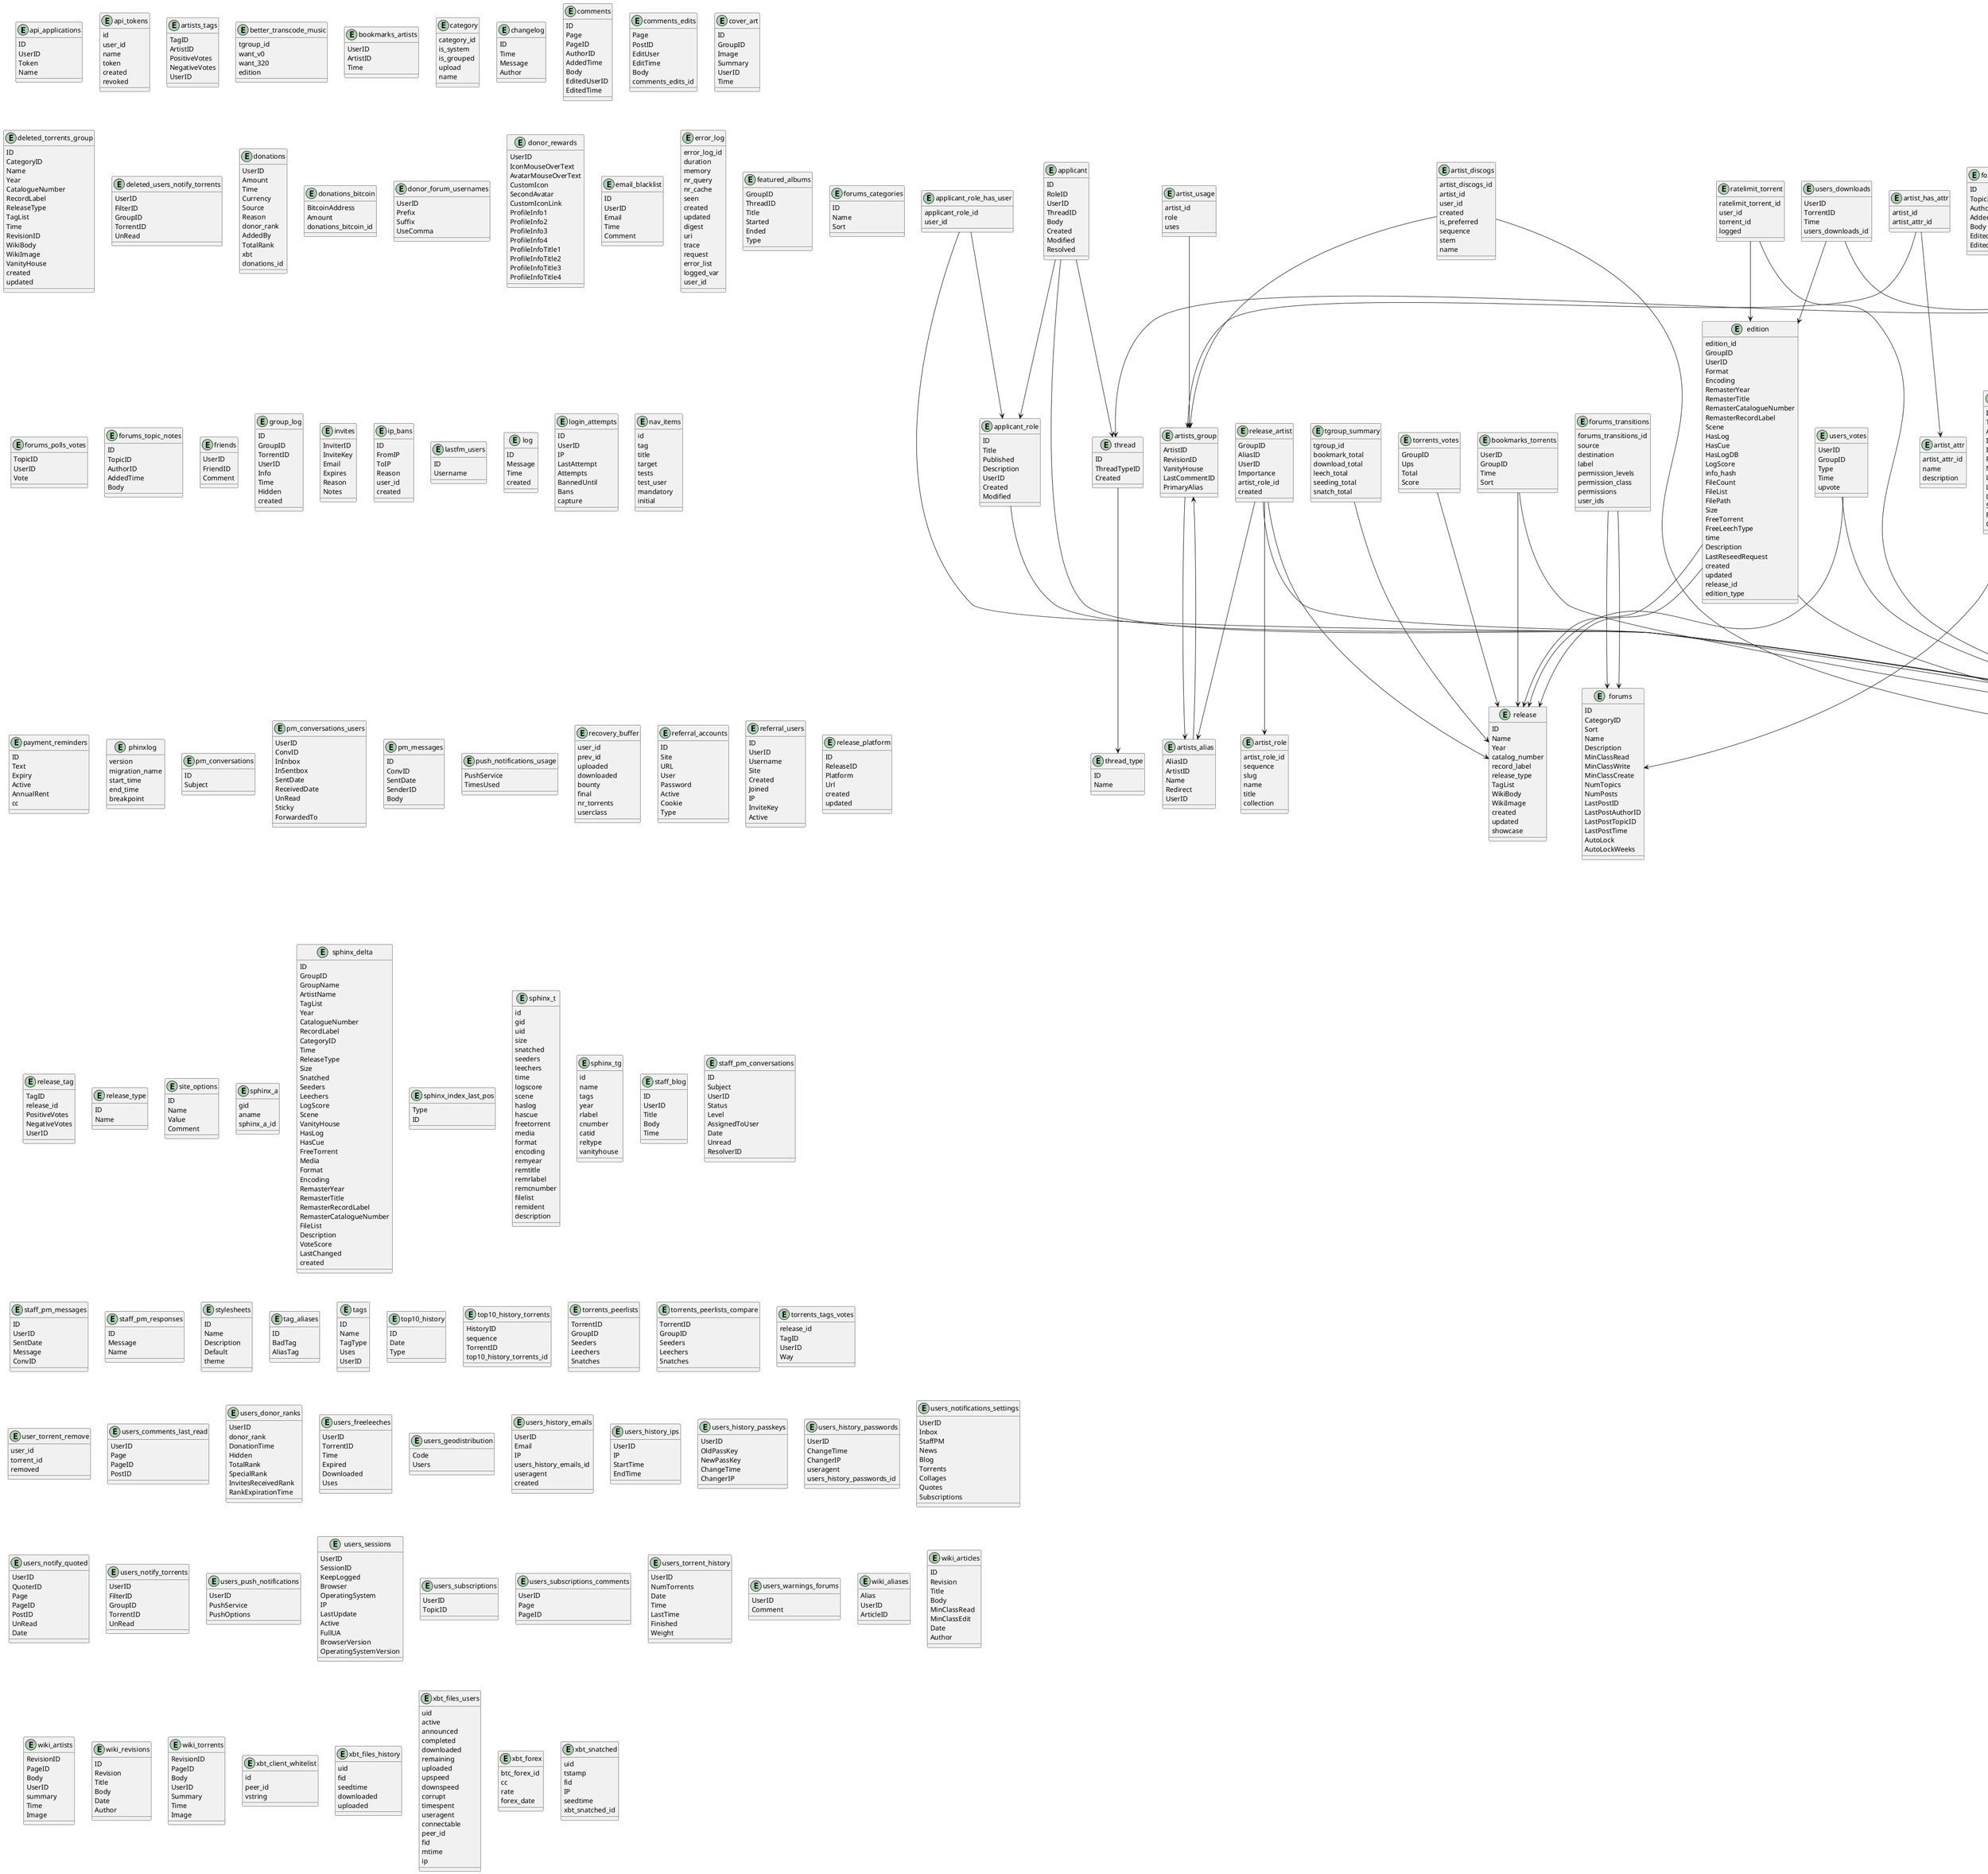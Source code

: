 @startuml
' Auto-generated from GraphML (ER diagram)
entity "api_applications" as api_applications {
  ID
  UserID
  Token
  Name
}
entity "api_tokens" as api_tokens {
  id
  user_id
  name
  token
  created
  revoked
}
entity "applicant" as applicant {
  ID
  RoleID
  UserID
  ThreadID
  Body
  Created
  Modified
  Resolved
}
entity "applicant_role" as applicant_role {
  ID
  Title
  Published
  Description
  UserID
  Created
  Modified
}
entity "applicant_role_has_user" as applicant_role_has_user {
  applicant_role_id
  user_id
}
entity "artist_attr" as artist_attr {
  artist_attr_id
  name
  description
}
entity "artist_discogs" as artist_discogs {
  artist_discogs_id
  artist_id
  user_id
  created
  is_preferred
  sequence
  stem
  name
}
entity "artist_has_attr" as artist_has_attr {
  artist_id
  artist_attr_id
}
entity "artist_role" as artist_role {
  artist_role_id
  sequence
  slug
  name
  title
  collection
}
entity "artist_usage" as artist_usage {
  artist_id
  role
  uses
}
entity "artists_alias" as artists_alias {
  AliasID
  ArtistID
  Name
  Redirect
  UserID
}
entity "artists_group" as artists_group {
  ArtistID
  RevisionID
  VanityHouse
  LastCommentID
  PrimaryAlias
}
entity "artists_similar" as artists_similar {
  ArtistID
  SimilarID
}
entity "artists_similar_scores" as artists_similar_scores {
  SimilarID
  Score
}
entity "artists_similar_votes" as artists_similar_votes {
  SimilarID
  UserID
  Way
}
entity "artists_tags" as artists_tags {
  TagID
  ArtistID
  PositiveVotes
  NegativeVotes
  UserID
}
entity "better_transcode_music" as better_transcode_music {
  tgroup_id
  want_v0
  want_320
  edition
}
entity "blog" as blog {
  ID
  UserID
  Title
  Body
  Time
  ThreadID
  Important
}
entity "bookmarks_artists" as bookmarks_artists {
  UserID
  ArtistID
  Time
}
entity "bookmarks_torrents" as bookmarks_torrents {
  UserID
  GroupID
  Time
  Sort
}
entity "category" as category {
  category_id
  is_system
  is_grouped
  upload
  name
}
entity "changelog" as changelog {
  ID
  Time
  Message
  Author
}
entity "comments" as comments {
  ID
  Page
  PageID
  AuthorID
  AddedTime
  Body
  EditedUserID
  EditedTime
}
entity "comments_edits" as comments_edits {
  Page
  PostID
  EditUser
  EditTime
  Body
  comments_edits_id
}
entity "contest" as contest {
  contest_id
  contest_type_id
  name
  banner
  date_begin
  date_end
  display
  max_tracked
  description
}
entity "contest_leaderboard" as contest_leaderboard {
  contest_id
  user_id
  entry_count
  last_entry_id
}
entity "contest_type" as contest_type {
  contest_type_id
  name
}
entity "cover_art" as cover_art {
  ID
  GroupID
  Image
  Summary
  UserID
  Time
}
entity "deleted_torrents_group" as deleted_torrents_group {
  ID
  CategoryID
  Name
  Year
  CatalogueNumber
  RecordLabel
  ReleaseType
  TagList
  Time
  RevisionID
  WikiBody
  WikiImage
  VanityHouse
  created
  updated
}
entity "deleted_users_notify_torrents" as deleted_users_notify_torrents {
  UserID
  FilterID
  GroupID
  TorrentID
  UnRead
}
entity "donations" as donations {
  UserID
  Amount
  Time
  Currency
  Source
  Reason
  donor_rank
  AddedBy
  TotalRank
  xbt
  donations_id
}
entity "donations_bitcoin" as donations_bitcoin {
  BitcoinAddress
  Amount
  donations_bitcoin_id
}
entity "donor_forum_usernames" as donor_forum_usernames {
  UserID
  Prefix
  Suffix
  UseComma
}
entity "donor_rewards" as donor_rewards {
  UserID
  IconMouseOverText
  AvatarMouseOverText
  CustomIcon
  SecondAvatar
  CustomIconLink
  ProfileInfo1
  ProfileInfo2
  ProfileInfo3
  ProfileInfo4
  ProfileInfoTitle1
  ProfileInfoTitle2
  ProfileInfoTitle3
  ProfileInfoTitle4
}
entity "dupe_groups" as dupe_groups {
  ID
  Comments
}
entity "edition" as edition {
  edition_id
  GroupID
  UserID
  Format
  Encoding
  RemasterYear
  RemasterTitle
  RemasterCatalogueNumber
  RemasterRecordLabel
  Scene
  HasLog
  HasCue
  HasLogDB
  LogScore
  info_hash
  FileCount
  FileList
  FilePath
  Size
  FreeTorrent
  FreeLeechType
  time
  Description
  LastReseedRequest
  created
  updated
  release_id
  edition_type
}
entity "email_blacklist" as email_blacklist {
  ID
  UserID
  Email
  Time
  Comment
}
entity "error_log" as error_log {
  error_log_id
  duration
  memory
  nr_query
  nr_cache
  seen
  created
  updated
  digest
  uri
  trace
  request
  error_list
  logged_var
  user_id
}
entity "featured_albums" as featured_albums {
  GroupID
  ThreadID
  Title
  Started
  Ended
  Type
}
entity "forums" as forums {
  ID
  CategoryID
  Sort
  Name
  Description
  MinClassRead
  MinClassWrite
  MinClassCreate
  NumTopics
  NumPosts
  LastPostID
  LastPostAuthorID
  LastPostTopicID
  LastPostTime
  AutoLock
  AutoLockWeeks
}
entity "forums_categories" as forums_categories {
  ID
  Name
  Sort
}
entity "forums_last_read_topics" as forums_last_read_topics {
  UserID
  TopicID
  PostID
}
entity "forums_polls" as forums_polls {
  TopicID
  Question
  Answers
  Featured
  Closed
}
entity "forums_polls_votes" as forums_polls_votes {
  TopicID
  UserID
  Vote
}
entity "forums_posts" as forums_posts {
  ID
  TopicID
  AuthorID
  AddedTime
  Body
  EditedUserID
  EditedTime
}
entity "forums_topic_notes" as forums_topic_notes {
  ID
  TopicID
  AuthorID
  AddedTime
  Body
}
entity "forums_topics" as forums_topics {
  ID
  Title
  AuthorID
  IsLocked
  IsSticky
  ForumID
  NumPosts
  LastPostID
  LastPostTime
  LastPostAuthorID
  StickyPostID
  Ranking
  CreatedTime
}
entity "forums_transitions" as forums_transitions {
  forums_transitions_id
  source
  destination
  label
  permission_levels
  permission_class
  permissions
  user_ids
}
entity "friends" as friends {
  UserID
  FriendID
  Comment
}
entity "group_log" as group_log {
  ID
  GroupID
  TorrentID
  UserID
  Info
  Time
  Hidden
  created
}
entity "invite_source" as invite_source {
  invite_source_id
  name
}
entity "invite_source_pending" as invite_source_pending {
  invite_source_id
  invite_key
}
entity "inviter_has_invite_source" as inviter_has_invite_source {
  user_id
  invite_source_id
}
entity "invites" as invites {
  InviterID
  InviteKey
  Email
  Expires
  Reason
  Notes
}
entity "ip_bans" as ip_bans {
  ID
  FromIP
  ToIP
  Reason
  user_id
  created
}
entity "lastfm_users" as lastfm_users {
  ID
  Username
}
entity "locked_accounts" as locked_accounts {
  UserID
  Type
}
entity "log" as log {
  ID
  Message
  Time
  created
}
entity "login_attempts" as login_attempts {
  ID
  UserID
  IP
  LastAttempt
  Attempts
  BannedUntil
  Bans
  capture
}
entity "nav_items" as nav_items {
  id
  tag
  title
  target
  tests
  test_user
  mandatory
  initial
}
entity "news" as news {
  ID
  UserID
  Title
  Body
  Time
}
entity "payment_reminders" as payment_reminders {
  ID
  Text
  Expiry
  Active
  AnnualRent
  cc
}
entity "periodic_task" as periodic_task {
  periodic_task_id
  name
  classname
  description
  period
  is_enabled
  is_sane
  is_debug
  run_now
}
entity "periodic_task_history" as periodic_task_history {
  periodic_task_history_id
  periodic_task_id
  launch_time
  status
  num_errors
  num_items
  duration_ms
}
entity "periodic_task_history_event" as periodic_task_history_event {
  periodic_task_history_event_id
  periodic_task_history_id
  severity
  event_time
  event
  reference
}
entity "permission_rate_limit" as permission_rate_limit {
  permission_id
  overshoot
  factor
}
entity "permissions" as permissions {
  ID
  Level
  Name
  Values
  DisplayStaff
  PermittedForums
  Secondary
  StaffGroup
  badge
}
entity "phinxlog" as phinxlog {
  version
  migration_name
  start_time
  end_time
  breakpoint
}
entity "pm_conversations" as pm_conversations {
  ID
  Subject
}
entity "pm_conversations_users" as pm_conversations_users {
  UserID
  ConvID
  InInbox
  InSentbox
  SentDate
  ReceivedDate
  UnRead
  Sticky
  ForwardedTo
}
entity "pm_messages" as pm_messages {
  ID
  ConvID
  SentDate
  SenderID
  Body
}
entity "push_notifications_usage" as push_notifications_usage {
  PushService
  TimesUsed
}
entity "ratelimit_torrent" as ratelimit_torrent {
  ratelimit_torrent_id
  user_id
  torrent_id
  logged
}
entity "recovery_buffer" as recovery_buffer {
  user_id
  prev_id
  uploaded
  downloaded
  bounty
  final
  nr_torrents
  userclass
}
entity "referral_accounts" as referral_accounts {
  ID
  Site
  URL
  User
  Password
  Active
  Cookie
  Type
}
entity "referral_users" as referral_users {
  ID
  UserID
  Username
  Site
  Created
  Joined
  IP
  InviteKey
  Active
}
entity "release" as release {
  ID
  Name
  Year
  catalog_number
  record_label
  release_type
  TagList
  WikiBody
  WikiImage
  created
  updated
  showcase
}
entity "release_artist" as release_artist {
  GroupID
  AliasID
  UserID
  Importance
  artist_role_id
  created
}
entity "release_platform" as release_platform {
  ID
  ReleaseID
  Platform
  Url
  created
  updated
}
entity "release_tag" as release_tag {
  TagID
  release_id
  PositiveVotes
  NegativeVotes
  UserID
}
entity "release_type" as release_type {
  ID
  Name
}
entity "site_options" as site_options {
  ID
  Name
  Value
  Comment
}
entity "sphinx_a" as sphinx_a {
  gid
  aname
  sphinx_a_id
}
entity "sphinx_delta" as sphinx_delta {
  ID
  GroupID
  GroupName
  ArtistName
  TagList
  Year
  CatalogueNumber
  RecordLabel
  CategoryID
  Time
  ReleaseType
  Size
  Snatched
  Seeders
  Leechers
  LogScore
  Scene
  VanityHouse
  HasLog
  HasCue
  FreeTorrent
  Media
  Format
  Encoding
  RemasterYear
  RemasterTitle
  RemasterRecordLabel
  RemasterCatalogueNumber
  FileList
  Description
  VoteScore
  LastChanged
  created
}
entity "sphinx_index_last_pos" as sphinx_index_last_pos {
  Type
  ID
}
entity "sphinx_t" as sphinx_t {
  id
  gid
  uid
  size
  snatched
  seeders
  leechers
  time
  logscore
  scene
  haslog
  hascue
  freetorrent
  media
  format
  encoding
  remyear
  remtitle
  remrlabel
  remcnumber
  filelist
  remident
  description
}
entity "sphinx_tg" as sphinx_tg {
  id
  name
  tags
  year
  rlabel
  cnumber
  catid
  reltype
  vanityhouse
}
entity "staff_blog" as staff_blog {
  ID
  UserID
  Title
  Body
  Time
}
entity "staff_blog_visits" as staff_blog_visits {
  UserID
  Time
}
entity "staff_groups" as staff_groups {
  ID
  Sort
  Name
}
entity "staff_pm_conversations" as staff_pm_conversations {
  ID
  Subject
  UserID
  Status
  Level
  AssignedToUser
  Date
  Unread
  ResolverID
}
entity "staff_pm_messages" as staff_pm_messages {
  ID
  UserID
  SentDate
  Message
  ConvID
}
entity "staff_pm_responses" as staff_pm_responses {
  ID
  Message
  Name
}
entity "stylesheets" as stylesheets {
  ID
  Name
  Description
  Default
  theme
}
entity "tag_aliases" as tag_aliases {
  ID
  BadTag
  AliasTag
}
entity "tags" as tags {
  ID
  Name
  TagType
  Uses
  UserID
}
entity "tgroup_summary" as tgroup_summary {
  tgroup_id
  bookmark_total
  download_total
  leech_total
  seeding_total
  snatch_total
}
entity "thread" as thread {
  ID
  ThreadTypeID
  Created
}
entity "thread_note" as thread_note {
  ID
  ThreadID
  Created
  UserID
  Body
  Visibility
}
entity "thread_type" as thread_type {
  ID
  Name
}
entity "top10_history" as top10_history {
  ID
  Date
  Type
}
entity "top10_history_torrents" as top10_history_torrents {
  HistoryID
  sequence
  TorrentID
  top10_history_torrents_id
}
entity "torrents_peerlists" as torrents_peerlists {
  TorrentID
  GroupID
  Seeders
  Leechers
  Snatches
}
entity "torrents_peerlists_compare" as torrents_peerlists_compare {
  TorrentID
  GroupID
  Seeders
  Leechers
  Snatches
}
entity "torrents_tags_votes" as torrents_tags_votes {
  release_id
  TagID
  UserID
  Way
}
entity "torrents_votes" as torrents_votes {
  GroupID
  Ups
  Total
  Score
}
entity "user_attr" as user_attr {
  ID
  Name
  Description
}
entity "user_flt" as user_flt {
  user_id
  tokens
}
entity "user_has_attr" as user_has_attr {
  UserID
  UserAttrID
}
entity "user_has_invite_source" as user_has_invite_source {
  user_id
  invite_source_id
}
entity "user_has_ordinal" as user_has_ordinal {
  user_ordinal_id
  user_id
  value
}
entity "user_last_access" as user_last_access {
  user_id
  last_access
}
entity "user_last_access_delta" as user_last_access_delta {
  user_last_access_delta_id
  user_id
  last_access
}
entity "user_ordinal" as user_ordinal {
  user_ordinal_id
  default_value
  name
  description
}
entity "user_read_blog" as user_read_blog {
  user_id
  blog_id
}
entity "user_read_forum" as user_read_forum {
  user_id
  last_read
}
entity "user_read_news" as user_read_news {
  user_id
  news_id
}
entity "user_seedbox" as user_seedbox {
  user_seedbox_id
  user_id
  name
  ipaddr
  useragent
}
entity "user_summary" as user_summary {
  user_id
  artist_added_total
  collage_total
  collage_contrib
  download_total
  download_unique
  fl_token_total
  forum_post_total
  forum_thread_total
  invited_total
  leech_total
  perfect_flac_total
  perfecter_flac_total
  request_bounty_total
  request_bounty_size
  request_created_total
  request_created_size
  request_vote_total
  request_vote_size
  seeding_total
  snatch_total
  snatch_unique
  unique_group_total
  upload_total
  seedtime_hour
}
entity "user_torrent_remove" as user_torrent_remove {
  user_id
  torrent_id
  removed
}
entity "users_comments_last_read" as users_comments_last_read {
  UserID
  Page
  PageID
  PostID
}
entity "users_donor_ranks" as users_donor_ranks {
  UserID
  donor_rank
  DonationTime
  Hidden
  TotalRank
  SpecialRank
  InvitesReceivedRank
  RankExpirationTime
}
entity "users_downloads" as users_downloads {
  UserID
  TorrentID
  Time
  users_downloads_id
}
entity "users_dupes" as users_dupes {
  GroupID
  UserID
}
entity "users_freeleeches" as users_freeleeches {
  UserID
  TorrentID
  Time
  Expired
  Downloaded
  Uses
}
entity "users_geodistribution" as users_geodistribution {
  Code
  Users
}
entity "users_history_emails" as users_history_emails {
  UserID
  Email
  IP
  users_history_emails_id
  useragent
  created
}
entity "users_history_ips" as users_history_ips {
  UserID
  IP
  StartTime
  EndTime
}
entity "users_history_passkeys" as users_history_passkeys {
  UserID
  OldPassKey
  NewPassKey
  ChangeTime
  ChangerIP
}
entity "users_history_passwords" as users_history_passwords {
  UserID
  ChangeTime
  ChangerIP
  useragent
  users_history_passwords_id
}
entity "users_info" as users_info {
  UserID
  AdminComment
  SiteOptions
  TorrentGrouping
  RatioWatchEnds
  RatioWatchDownload
  RatioWatchTimes
  BanDate
  BanReason
  RestrictedForums
  PermittedForums
  NavItems
}
entity "users_leech_stats" as users_leech_stats {
  UserID
  Uploaded
  Downloaded
}
entity "users_levels" as users_levels {
  UserID
  PermissionID
}
entity "users_main" as users_main {
  ID
  Username
  Email
  PassHash
  IP
  title
  Enabled
  Paranoia
  Visible
  Invites
  PermissionID
  CustomPermissions
  can_leech
  torrent_pass
  RequiredRatio
  ipcc
  created
  updated
  auth_key
  avatar
  collage_total
  inviter_user_id
  profile_info
  profile_title
  slogan
  stylesheet_id
  stylesheet_url
  nav_list
}
entity "users_notifications_settings" as users_notifications_settings {
  UserID
  Inbox
  StaffPM
  News
  Blog
  Torrents
  Collages
  Quotes
  Subscriptions
}
entity "users_notify_filters" as users_notify_filters {
  ID
  UserID
  Label
  Artists
  RecordLabels
  Users
  Tags
  NotTags
  Categories
  Formats
  Encodings
  Media
  FromYear
  ToYear
  ExcludeVA
  NewGroupsOnly
  ReleaseTypes
}
entity "users_notify_quoted" as users_notify_quoted {
  UserID
  QuoterID
  Page
  PageID
  PostID
  UnRead
  Date
}
entity "users_notify_torrents" as users_notify_torrents {
  UserID
  FilterID
  GroupID
  TorrentID
  UnRead
}
entity "users_push_notifications" as users_push_notifications {
  UserID
  PushService
  PushOptions
}
entity "users_sessions" as users_sessions {
  UserID
  SessionID
  KeepLogged
  Browser
  OperatingSystem
  IP
  LastUpdate
  Active
  FullUA
  BrowserVersion
  OperatingSystemVersion
}
entity "users_stats_daily" as users_stats_daily {
  UserID
  Time
  Uploaded
  Downloaded
  BonusPoints
  Torrents
  PerfectFLACs
}
entity "users_stats_monthly" as users_stats_monthly {
  UserID
  Time
  Uploaded
  Downloaded
  BonusPoints
  Torrents
  PerfectFLACs
}
entity "users_stats_yearly" as users_stats_yearly {
  UserID
  Time
  Uploaded
  Downloaded
  BonusPoints
  Torrents
  PerfectFLACs
}
entity "users_subscriptions" as users_subscriptions {
  UserID
  TopicID
}
entity "users_subscriptions_comments" as users_subscriptions_comments {
  UserID
  Page
  PageID
}
entity "users_torrent_history" as users_torrent_history {
  UserID
  NumTorrents
  Date
  Time
  LastTime
  Finished
  Weight
}
entity "users_votes" as users_votes {
  UserID
  GroupID
  Type
  Time
  upvote
}
entity "users_warnings_forums" as users_warnings_forums {
  UserID
  Comment
}
entity "wiki_aliases" as wiki_aliases {
  Alias
  UserID
  ArticleID
}
entity "wiki_articles" as wiki_articles {
  ID
  Revision
  Title
  Body
  MinClassRead
  MinClassEdit
  Date
  Author
}
entity "wiki_artists" as wiki_artists {
  RevisionID
  PageID
  Body
  UserID
  summary
  Time
  Image
}
entity "wiki_revisions" as wiki_revisions {
  ID
  Revision
  Title
  Body
  Date
  Author
}
entity "wiki_torrents" as wiki_torrents {
  RevisionID
  PageID
  Body
  UserID
  Summary
  Time
  Image
}
entity "xbt_client_whitelist" as xbt_client_whitelist {
  id
  peer_id
  vstring
}
entity "xbt_files_history" as xbt_files_history {
  uid
  fid
  seedtime
  downloaded
  uploaded
}
entity "xbt_files_users" as xbt_files_users {
  uid
  active
  announced
  completed
  downloaded
  remaining
  uploaded
  upspeed
  downspeed
  corrupt
  timespent
  useragent
  connectable
  peer_id
  fid
  mtime
  ip
}
entity "xbt_forex" as xbt_forex {
  btc_forex_id
  cc
  rate
  forex_date
}
entity "xbt_snatched" as xbt_snatched {
  uid
  tstamp
  fid
  IP
  seedtime
  xbt_snatched_id
}
applicant --> thread
applicant --> users_main
applicant --> applicant_role
applicant_role --> users_main
applicant_role_has_user --> applicant_role
applicant_role_has_user --> users_main
artist_discogs --> artists_group
artist_discogs --> users_main
artist_has_attr --> artists_group
artist_has_attr --> artist_attr
artist_usage --> artists_group
artists_alias --> artists_group
artists_group --> artists_alias
artists_similar --> artists_similar_scores
artists_similar_votes --> artists_similar_scores
bookmarks_torrents --> users_main
bookmarks_torrents --> release
contest --> contest_type
contest_leaderboard --> contest
edition --> users_main
edition --> release
edition --> release
forums_last_read_topics --> forums_posts
forums_last_read_topics --> forums_topics
forums_last_read_topics --> users_main
forums_polls --> forums_topics
forums_posts --> forums_topics
forums_topics --> users_main
forums_topics --> forums
forums_topics --> users_main
forums_topics --> forums_posts
forums_transitions --> forums
forums_transitions --> forums
invite_source_pending --> invite_source
inviter_has_invite_source --> users_main
inviter_has_invite_source --> invite_source
locked_accounts --> users_main
periodic_task_history --> periodic_task
periodic_task_history_event --> periodic_task_history
permission_rate_limit --> permissions
permissions --> staff_groups
ratelimit_torrent --> users_main
ratelimit_torrent --> edition
release_artist --> artist_role
release_artist --> artists_alias
release_artist --> users_main
release_artist --> release
staff_blog_visits --> users_main
tgroup_summary --> release
thread --> thread_type
thread_note --> users_main
thread_note --> thread
torrents_votes --> release
user_flt --> users_main
user_has_attr --> user_attr
user_has_attr --> users_main
user_has_invite_source --> users_main
user_has_invite_source --> invite_source
user_has_ordinal --> user_ordinal
user_has_ordinal --> users_main
user_last_access --> users_main
user_last_access_delta --> users_main
user_read_blog --> users_main
user_read_blog --> blog
user_read_forum --> users_main
user_read_news --> users_main
user_read_news --> news
user_seedbox --> users_main
user_summary --> users_main
users_downloads --> edition
users_downloads --> users_main
users_dupes --> dupe_groups
users_dupes --> users_main
users_info --> users_main
users_leech_stats --> users_main
users_levels --> users_main
users_levels --> permissions
users_notify_filters --> users_main
users_stats_daily --> users_main
users_stats_monthly --> users_main
users_stats_yearly --> users_main
users_votes --> release
users_votes --> users_main
@enduml